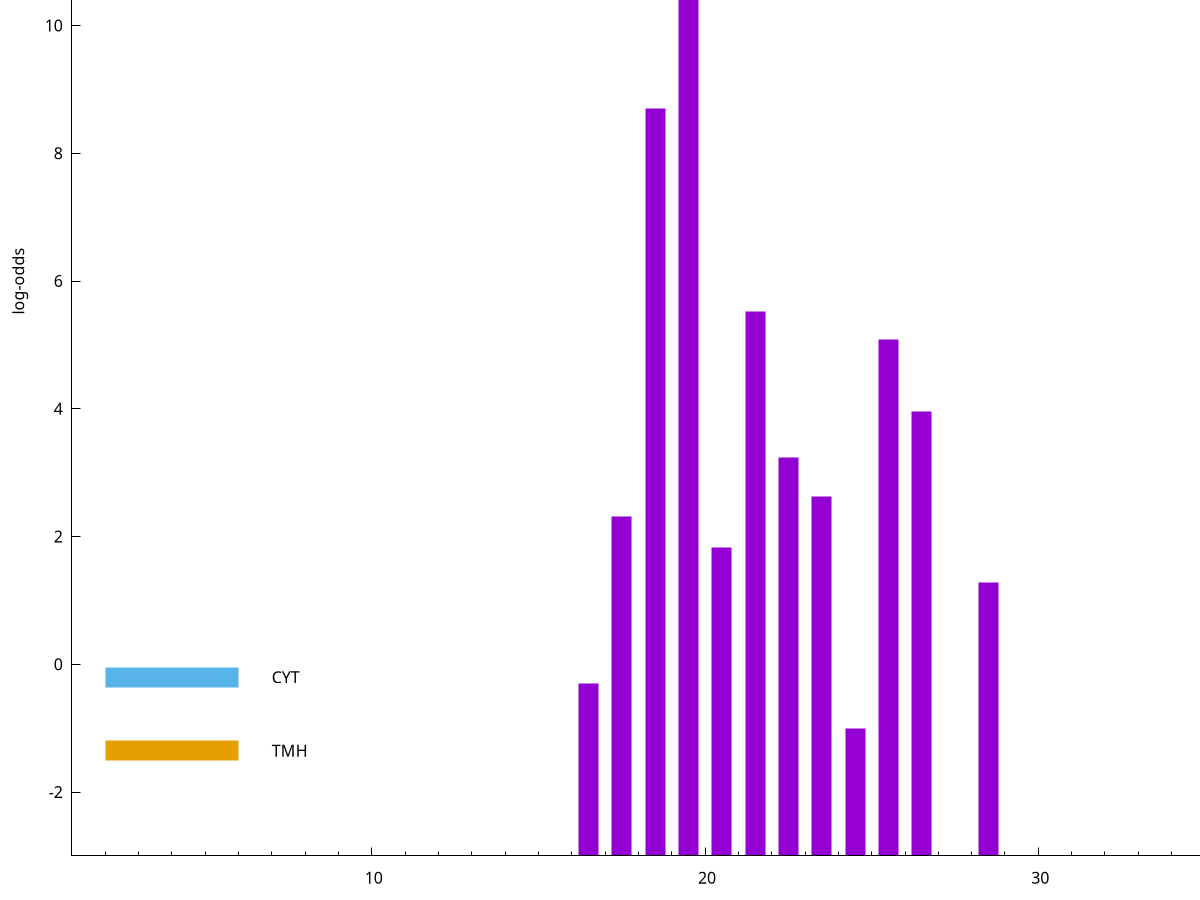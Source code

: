 set title "LipoP predictions for SRR5666568.gff"
set size 2., 1.4
set xrange [1:70] 
set mxtics 10
set yrange [-3:15]
set y2range [0:18]
set ylabel "log-odds"
set term postscript eps color solid "Helvetica" 30
set output "SRR5666568.gff239.eps"
set arrow from 2,13.3256 to 6,13.3256 nohead lt 1 lw 20
set label "SpI" at 7,13.3256
set arrow from 2,-0.200913 to 6,-0.200913 nohead lt 3 lw 20
set label "CYT" at 7,-0.200913
set arrow from 2,-1.3529 to 6,-1.3529 nohead lt 4 lw 20
set label "TMH" at 7,-1.3529
set arrow from 2,13.3256 to 6,13.3256 nohead lt 1 lw 20
set label "SpI" at 7,13.3256
# NOTE: The scores below are the log-odds scores with the threshold
# NOTE: subtracted (a hack to make gnuplot make the histogram all
# NOTE: look nice).
plot "-" axes x1y2 title "" with impulses lt 1 lw 20
19.500000 16.247800
18.500000 11.698760
21.500000 8.523820
25.500000 8.081760
26.500000 6.960990
22.500000 6.243810
23.500000 5.629620
17.500000 5.309230
20.500000 4.823640
28.500000 4.285060
16.500000 2.699370
24.500000 1.991760
e
exit

